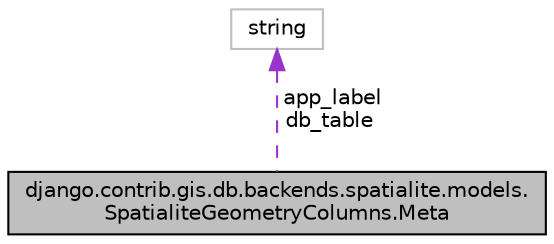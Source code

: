 digraph "django.contrib.gis.db.backends.spatialite.models.SpatialiteGeometryColumns.Meta"
{
 // LATEX_PDF_SIZE
  edge [fontname="Helvetica",fontsize="10",labelfontname="Helvetica",labelfontsize="10"];
  node [fontname="Helvetica",fontsize="10",shape=record];
  Node1 [label="django.contrib.gis.db.backends.spatialite.models.\lSpatialiteGeometryColumns.Meta",height=0.2,width=0.4,color="black", fillcolor="grey75", style="filled", fontcolor="black",tooltip=" "];
  Node2 -> Node1 [dir="back",color="darkorchid3",fontsize="10",style="dashed",label=" app_label\ndb_table" ];
  Node2 [label="string",height=0.2,width=0.4,color="grey75", fillcolor="white", style="filled",tooltip=" "];
}
